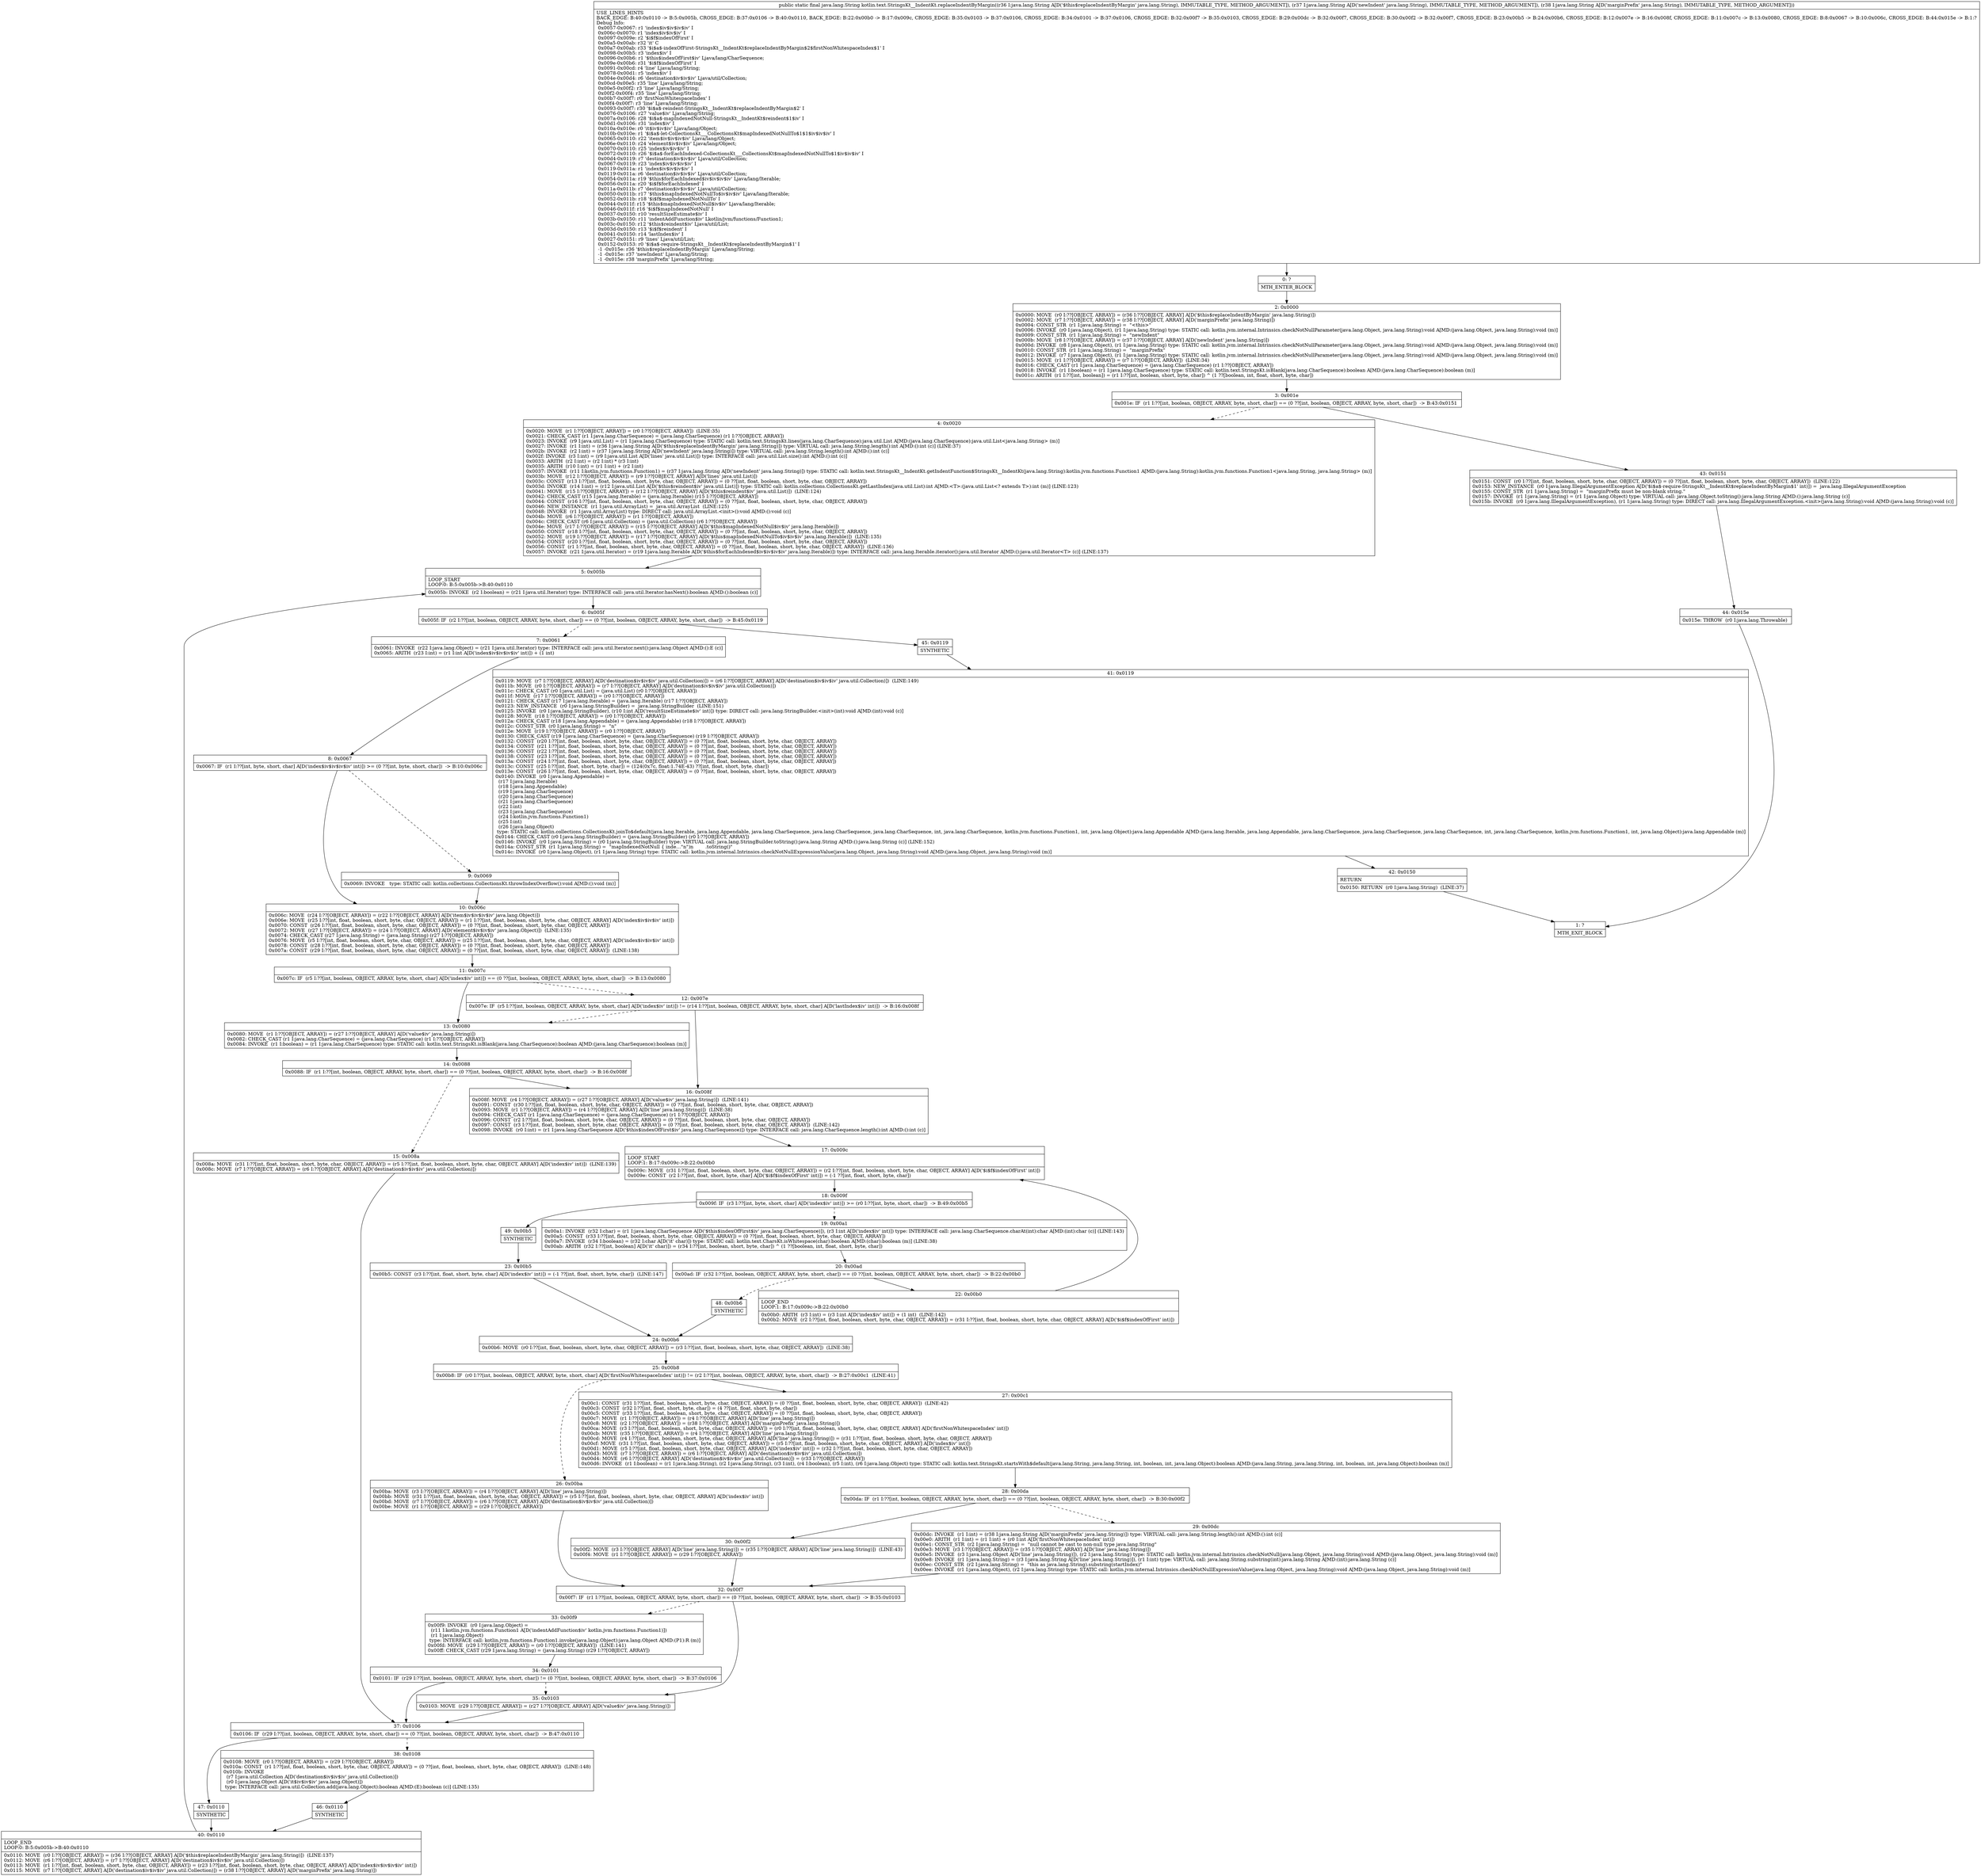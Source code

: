 digraph "CFG forkotlin.text.StringsKt__IndentKt.replaceIndentByMargin(Ljava\/lang\/String;Ljava\/lang\/String;Ljava\/lang\/String;)Ljava\/lang\/String;" {
Node_0 [shape=record,label="{0\:\ ?|MTH_ENTER_BLOCK\l}"];
Node_2 [shape=record,label="{2\:\ 0x0000|0x0000: MOVE  (r0 I:??[OBJECT, ARRAY]) = (r36 I:??[OBJECT, ARRAY] A[D('$this$replaceIndentByMargin' java.lang.String)]) \l0x0002: MOVE  (r7 I:??[OBJECT, ARRAY]) = (r38 I:??[OBJECT, ARRAY] A[D('marginPrefix' java.lang.String)]) \l0x0004: CONST_STR  (r1 I:java.lang.String) =  \"\<this\>\" \l0x0006: INVOKE  (r0 I:java.lang.Object), (r1 I:java.lang.String) type: STATIC call: kotlin.jvm.internal.Intrinsics.checkNotNullParameter(java.lang.Object, java.lang.String):void A[MD:(java.lang.Object, java.lang.String):void (m)]\l0x0009: CONST_STR  (r1 I:java.lang.String) =  \"newIndent\" \l0x000b: MOVE  (r8 I:??[OBJECT, ARRAY]) = (r37 I:??[OBJECT, ARRAY] A[D('newIndent' java.lang.String)]) \l0x000d: INVOKE  (r8 I:java.lang.Object), (r1 I:java.lang.String) type: STATIC call: kotlin.jvm.internal.Intrinsics.checkNotNullParameter(java.lang.Object, java.lang.String):void A[MD:(java.lang.Object, java.lang.String):void (m)]\l0x0010: CONST_STR  (r1 I:java.lang.String) =  \"marginPrefix\" \l0x0012: INVOKE  (r7 I:java.lang.Object), (r1 I:java.lang.String) type: STATIC call: kotlin.jvm.internal.Intrinsics.checkNotNullParameter(java.lang.Object, java.lang.String):void A[MD:(java.lang.Object, java.lang.String):void (m)]\l0x0015: MOVE  (r1 I:??[OBJECT, ARRAY]) = (r7 I:??[OBJECT, ARRAY])  (LINE:34)\l0x0016: CHECK_CAST (r1 I:java.lang.CharSequence) = (java.lang.CharSequence) (r1 I:??[OBJECT, ARRAY]) \l0x0018: INVOKE  (r1 I:boolean) = (r1 I:java.lang.CharSequence) type: STATIC call: kotlin.text.StringsKt.isBlank(java.lang.CharSequence):boolean A[MD:(java.lang.CharSequence):boolean (m)]\l0x001c: ARITH  (r1 I:??[int, boolean]) = (r1 I:??[int, boolean, short, byte, char]) ^ (1 ??[boolean, int, float, short, byte, char]) \l}"];
Node_3 [shape=record,label="{3\:\ 0x001e|0x001e: IF  (r1 I:??[int, boolean, OBJECT, ARRAY, byte, short, char]) == (0 ??[int, boolean, OBJECT, ARRAY, byte, short, char])  \-\> B:43:0x0151 \l}"];
Node_4 [shape=record,label="{4\:\ 0x0020|0x0020: MOVE  (r1 I:??[OBJECT, ARRAY]) = (r0 I:??[OBJECT, ARRAY])  (LINE:35)\l0x0021: CHECK_CAST (r1 I:java.lang.CharSequence) = (java.lang.CharSequence) (r1 I:??[OBJECT, ARRAY]) \l0x0023: INVOKE  (r9 I:java.util.List) = (r1 I:java.lang.CharSequence) type: STATIC call: kotlin.text.StringsKt.lines(java.lang.CharSequence):java.util.List A[MD:(java.lang.CharSequence):java.util.List\<java.lang.String\> (m)]\l0x0027: INVOKE  (r1 I:int) = (r36 I:java.lang.String A[D('$this$replaceIndentByMargin' java.lang.String)]) type: VIRTUAL call: java.lang.String.length():int A[MD:():int (c)] (LINE:37)\l0x002b: INVOKE  (r2 I:int) = (r37 I:java.lang.String A[D('newIndent' java.lang.String)]) type: VIRTUAL call: java.lang.String.length():int A[MD:():int (c)]\l0x002f: INVOKE  (r3 I:int) = (r9 I:java.util.List A[D('lines' java.util.List)]) type: INTERFACE call: java.util.List.size():int A[MD:():int (c)]\l0x0033: ARITH  (r2 I:int) = (r2 I:int) * (r3 I:int) \l0x0035: ARITH  (r10 I:int) = (r1 I:int) + (r2 I:int) \l0x0037: INVOKE  (r11 I:kotlin.jvm.functions.Function1) = (r37 I:java.lang.String A[D('newIndent' java.lang.String)]) type: STATIC call: kotlin.text.StringsKt__IndentKt.getIndentFunction$StringsKt__IndentKt(java.lang.String):kotlin.jvm.functions.Function1 A[MD:(java.lang.String):kotlin.jvm.functions.Function1\<java.lang.String, java.lang.String\> (m)]\l0x003b: MOVE  (r12 I:??[OBJECT, ARRAY]) = (r9 I:??[OBJECT, ARRAY] A[D('lines' java.util.List)]) \l0x003c: CONST  (r13 I:??[int, float, boolean, short, byte, char, OBJECT, ARRAY]) = (0 ??[int, float, boolean, short, byte, char, OBJECT, ARRAY]) \l0x003d: INVOKE  (r14 I:int) = (r12 I:java.util.List A[D('$this$reindent$iv' java.util.List)]) type: STATIC call: kotlin.collections.CollectionsKt.getLastIndex(java.util.List):int A[MD:\<T\>:(java.util.List\<? extends T\>):int (m)] (LINE:123)\l0x0041: MOVE  (r15 I:??[OBJECT, ARRAY]) = (r12 I:??[OBJECT, ARRAY] A[D('$this$reindent$iv' java.util.List)])  (LINE:124)\l0x0042: CHECK_CAST (r15 I:java.lang.Iterable) = (java.lang.Iterable) (r15 I:??[OBJECT, ARRAY]) \l0x0044: CONST  (r16 I:??[int, float, boolean, short, byte, char, OBJECT, ARRAY]) = (0 ??[int, float, boolean, short, byte, char, OBJECT, ARRAY]) \l0x0046: NEW_INSTANCE  (r1 I:java.util.ArrayList) =  java.util.ArrayList  (LINE:125)\l0x0048: INVOKE  (r1 I:java.util.ArrayList) type: DIRECT call: java.util.ArrayList.\<init\>():void A[MD:():void (c)]\l0x004b: MOVE  (r6 I:??[OBJECT, ARRAY]) = (r1 I:??[OBJECT, ARRAY]) \l0x004c: CHECK_CAST (r6 I:java.util.Collection) = (java.util.Collection) (r6 I:??[OBJECT, ARRAY]) \l0x004e: MOVE  (r17 I:??[OBJECT, ARRAY]) = (r15 I:??[OBJECT, ARRAY] A[D('$this$mapIndexedNotNull$iv$iv' java.lang.Iterable)]) \l0x0050: CONST  (r18 I:??[int, float, boolean, short, byte, char, OBJECT, ARRAY]) = (0 ??[int, float, boolean, short, byte, char, OBJECT, ARRAY]) \l0x0052: MOVE  (r19 I:??[OBJECT, ARRAY]) = (r17 I:??[OBJECT, ARRAY] A[D('$this$mapIndexedNotNullTo$iv$iv$iv' java.lang.Iterable)])  (LINE:135)\l0x0054: CONST  (r20 I:??[int, float, boolean, short, byte, char, OBJECT, ARRAY]) = (0 ??[int, float, boolean, short, byte, char, OBJECT, ARRAY]) \l0x0056: CONST  (r1 I:??[int, float, boolean, short, byte, char, OBJECT, ARRAY]) = (0 ??[int, float, boolean, short, byte, char, OBJECT, ARRAY])  (LINE:136)\l0x0057: INVOKE  (r21 I:java.util.Iterator) = (r19 I:java.lang.Iterable A[D('$this$forEachIndexed$iv$iv$iv$iv' java.lang.Iterable)]) type: INTERFACE call: java.lang.Iterable.iterator():java.util.Iterator A[MD:():java.util.Iterator\<T\> (c)] (LINE:137)\l}"];
Node_5 [shape=record,label="{5\:\ 0x005b|LOOP_START\lLOOP:0: B:5:0x005b\-\>B:40:0x0110\l|0x005b: INVOKE  (r2 I:boolean) = (r21 I:java.util.Iterator) type: INTERFACE call: java.util.Iterator.hasNext():boolean A[MD:():boolean (c)]\l}"];
Node_6 [shape=record,label="{6\:\ 0x005f|0x005f: IF  (r2 I:??[int, boolean, OBJECT, ARRAY, byte, short, char]) == (0 ??[int, boolean, OBJECT, ARRAY, byte, short, char])  \-\> B:45:0x0119 \l}"];
Node_7 [shape=record,label="{7\:\ 0x0061|0x0061: INVOKE  (r22 I:java.lang.Object) = (r21 I:java.util.Iterator) type: INTERFACE call: java.util.Iterator.next():java.lang.Object A[MD:():E (c)]\l0x0065: ARITH  (r23 I:int) = (r1 I:int A[D('index$iv$iv$iv$iv' int)]) + (1 int) \l}"];
Node_8 [shape=record,label="{8\:\ 0x0067|0x0067: IF  (r1 I:??[int, byte, short, char] A[D('index$iv$iv$iv$iv' int)]) \>= (0 ??[int, byte, short, char])  \-\> B:10:0x006c \l}"];
Node_9 [shape=record,label="{9\:\ 0x0069|0x0069: INVOKE   type: STATIC call: kotlin.collections.CollectionsKt.throwIndexOverflow():void A[MD:():void (m)]\l}"];
Node_10 [shape=record,label="{10\:\ 0x006c|0x006c: MOVE  (r24 I:??[OBJECT, ARRAY]) = (r22 I:??[OBJECT, ARRAY] A[D('item$iv$iv$iv$iv' java.lang.Object)]) \l0x006e: MOVE  (r25 I:??[int, float, boolean, short, byte, char, OBJECT, ARRAY]) = (r1 I:??[int, float, boolean, short, byte, char, OBJECT, ARRAY] A[D('index$iv$iv$iv' int)]) \l0x0070: CONST  (r26 I:??[int, float, boolean, short, byte, char, OBJECT, ARRAY]) = (0 ??[int, float, boolean, short, byte, char, OBJECT, ARRAY]) \l0x0072: MOVE  (r27 I:??[OBJECT, ARRAY]) = (r24 I:??[OBJECT, ARRAY] A[D('element$iv$iv$iv' java.lang.Object)])  (LINE:135)\l0x0074: CHECK_CAST (r27 I:java.lang.String) = (java.lang.String) (r27 I:??[OBJECT, ARRAY]) \l0x0076: MOVE  (r5 I:??[int, float, boolean, short, byte, char, OBJECT, ARRAY]) = (r25 I:??[int, float, boolean, short, byte, char, OBJECT, ARRAY] A[D('index$iv$iv$iv' int)]) \l0x0078: CONST  (r28 I:??[int, float, boolean, short, byte, char, OBJECT, ARRAY]) = (0 ??[int, float, boolean, short, byte, char, OBJECT, ARRAY]) \l0x007a: CONST  (r29 I:??[int, float, boolean, short, byte, char, OBJECT, ARRAY]) = (0 ??[int, float, boolean, short, byte, char, OBJECT, ARRAY])  (LINE:138)\l}"];
Node_11 [shape=record,label="{11\:\ 0x007c|0x007c: IF  (r5 I:??[int, boolean, OBJECT, ARRAY, byte, short, char] A[D('index$iv' int)]) == (0 ??[int, boolean, OBJECT, ARRAY, byte, short, char])  \-\> B:13:0x0080 \l}"];
Node_12 [shape=record,label="{12\:\ 0x007e|0x007e: IF  (r5 I:??[int, boolean, OBJECT, ARRAY, byte, short, char] A[D('index$iv' int)]) != (r14 I:??[int, boolean, OBJECT, ARRAY, byte, short, char] A[D('lastIndex$iv' int)])  \-\> B:16:0x008f \l}"];
Node_16 [shape=record,label="{16\:\ 0x008f|0x008f: MOVE  (r4 I:??[OBJECT, ARRAY]) = (r27 I:??[OBJECT, ARRAY] A[D('value$iv' java.lang.String)])  (LINE:141)\l0x0091: CONST  (r30 I:??[int, float, boolean, short, byte, char, OBJECT, ARRAY]) = (0 ??[int, float, boolean, short, byte, char, OBJECT, ARRAY]) \l0x0093: MOVE  (r1 I:??[OBJECT, ARRAY]) = (r4 I:??[OBJECT, ARRAY] A[D('line' java.lang.String)])  (LINE:38)\l0x0094: CHECK_CAST (r1 I:java.lang.CharSequence) = (java.lang.CharSequence) (r1 I:??[OBJECT, ARRAY]) \l0x0096: CONST  (r2 I:??[int, float, boolean, short, byte, char, OBJECT, ARRAY]) = (0 ??[int, float, boolean, short, byte, char, OBJECT, ARRAY]) \l0x0097: CONST  (r3 I:??[int, float, boolean, short, byte, char, OBJECT, ARRAY]) = (0 ??[int, float, boolean, short, byte, char, OBJECT, ARRAY])  (LINE:142)\l0x0098: INVOKE  (r0 I:int) = (r1 I:java.lang.CharSequence A[D('$this$indexOfFirst$iv' java.lang.CharSequence)]) type: INTERFACE call: java.lang.CharSequence.length():int A[MD:():int (c)]\l}"];
Node_17 [shape=record,label="{17\:\ 0x009c|LOOP_START\lLOOP:1: B:17:0x009c\-\>B:22:0x00b0\l|0x009c: MOVE  (r31 I:??[int, float, boolean, short, byte, char, OBJECT, ARRAY]) = (r2 I:??[int, float, boolean, short, byte, char, OBJECT, ARRAY] A[D('$i$f$indexOfFirst' int)]) \l0x009e: CONST  (r2 I:??[int, float, short, byte, char] A[D('$i$f$indexOfFirst' int)]) = (\-1 ??[int, float, short, byte, char]) \l}"];
Node_18 [shape=record,label="{18\:\ 0x009f|0x009f: IF  (r3 I:??[int, byte, short, char] A[D('index$iv' int)]) \>= (r0 I:??[int, byte, short, char])  \-\> B:49:0x00b5 \l}"];
Node_19 [shape=record,label="{19\:\ 0x00a1|0x00a1: INVOKE  (r32 I:char) = (r1 I:java.lang.CharSequence A[D('$this$indexOfFirst$iv' java.lang.CharSequence)]), (r3 I:int A[D('index$iv' int)]) type: INTERFACE call: java.lang.CharSequence.charAt(int):char A[MD:(int):char (c)] (LINE:143)\l0x00a5: CONST  (r33 I:??[int, float, boolean, short, byte, char, OBJECT, ARRAY]) = (0 ??[int, float, boolean, short, byte, char, OBJECT, ARRAY]) \l0x00a7: INVOKE  (r34 I:boolean) = (r32 I:char A[D('it' char)]) type: STATIC call: kotlin.text.CharsKt.isWhitespace(char):boolean A[MD:(char):boolean (m)] (LINE:38)\l0x00ab: ARITH  (r32 I:??[int, boolean] A[D('it' char)]) = (r34 I:??[int, boolean, short, byte, char]) ^ (1 ??[boolean, int, float, short, byte, char]) \l}"];
Node_20 [shape=record,label="{20\:\ 0x00ad|0x00ad: IF  (r32 I:??[int, boolean, OBJECT, ARRAY, byte, short, char]) == (0 ??[int, boolean, OBJECT, ARRAY, byte, short, char])  \-\> B:22:0x00b0 \l}"];
Node_22 [shape=record,label="{22\:\ 0x00b0|LOOP_END\lLOOP:1: B:17:0x009c\-\>B:22:0x00b0\l|0x00b0: ARITH  (r3 I:int) = (r3 I:int A[D('index$iv' int)]) + (1 int)  (LINE:142)\l0x00b2: MOVE  (r2 I:??[int, float, boolean, short, byte, char, OBJECT, ARRAY]) = (r31 I:??[int, float, boolean, short, byte, char, OBJECT, ARRAY] A[D('$i$f$indexOfFirst' int)]) \l}"];
Node_48 [shape=record,label="{48\:\ 0x00b6|SYNTHETIC\l}"];
Node_24 [shape=record,label="{24\:\ 0x00b6|0x00b6: MOVE  (r0 I:??[int, float, boolean, short, byte, char, OBJECT, ARRAY]) = (r3 I:??[int, float, boolean, short, byte, char, OBJECT, ARRAY])  (LINE:38)\l}"];
Node_25 [shape=record,label="{25\:\ 0x00b8|0x00b8: IF  (r0 I:??[int, boolean, OBJECT, ARRAY, byte, short, char] A[D('firstNonWhitespaceIndex' int)]) != (r2 I:??[int, boolean, OBJECT, ARRAY, byte, short, char])  \-\> B:27:0x00c1  (LINE:41)\l}"];
Node_26 [shape=record,label="{26\:\ 0x00ba|0x00ba: MOVE  (r3 I:??[OBJECT, ARRAY]) = (r4 I:??[OBJECT, ARRAY] A[D('line' java.lang.String)]) \l0x00bb: MOVE  (r31 I:??[int, float, boolean, short, byte, char, OBJECT, ARRAY]) = (r5 I:??[int, float, boolean, short, byte, char, OBJECT, ARRAY] A[D('index$iv' int)]) \l0x00bd: MOVE  (r7 I:??[OBJECT, ARRAY]) = (r6 I:??[OBJECT, ARRAY] A[D('destination$iv$iv$iv' java.util.Collection)]) \l0x00be: MOVE  (r1 I:??[OBJECT, ARRAY]) = (r29 I:??[OBJECT, ARRAY]) \l}"];
Node_32 [shape=record,label="{32\:\ 0x00f7|0x00f7: IF  (r1 I:??[int, boolean, OBJECT, ARRAY, byte, short, char]) == (0 ??[int, boolean, OBJECT, ARRAY, byte, short, char])  \-\> B:35:0x0103 \l}"];
Node_33 [shape=record,label="{33\:\ 0x00f9|0x00f9: INVOKE  (r0 I:java.lang.Object) = \l  (r11 I:kotlin.jvm.functions.Function1 A[D('indentAddFunction$iv' kotlin.jvm.functions.Function1)])\l  (r1 I:java.lang.Object)\l type: INTERFACE call: kotlin.jvm.functions.Function1.invoke(java.lang.Object):java.lang.Object A[MD:(P1):R (m)]\l0x00fd: MOVE  (r29 I:??[OBJECT, ARRAY]) = (r0 I:??[OBJECT, ARRAY])  (LINE:141)\l0x00ff: CHECK_CAST (r29 I:java.lang.String) = (java.lang.String) (r29 I:??[OBJECT, ARRAY]) \l}"];
Node_34 [shape=record,label="{34\:\ 0x0101|0x0101: IF  (r29 I:??[int, boolean, OBJECT, ARRAY, byte, short, char]) != (0 ??[int, boolean, OBJECT, ARRAY, byte, short, char])  \-\> B:37:0x0106 \l}"];
Node_37 [shape=record,label="{37\:\ 0x0106|0x0106: IF  (r29 I:??[int, boolean, OBJECT, ARRAY, byte, short, char]) == (0 ??[int, boolean, OBJECT, ARRAY, byte, short, char])  \-\> B:47:0x0110 \l}"];
Node_38 [shape=record,label="{38\:\ 0x0108|0x0108: MOVE  (r0 I:??[OBJECT, ARRAY]) = (r29 I:??[OBJECT, ARRAY]) \l0x010a: CONST  (r1 I:??[int, float, boolean, short, byte, char, OBJECT, ARRAY]) = (0 ??[int, float, boolean, short, byte, char, OBJECT, ARRAY])  (LINE:148)\l0x010b: INVOKE  \l  (r7 I:java.util.Collection A[D('destination$iv$iv$iv' java.util.Collection)])\l  (r0 I:java.lang.Object A[D('it$iv$iv$iv' java.lang.Object)])\l type: INTERFACE call: java.util.Collection.add(java.lang.Object):boolean A[MD:(E):boolean (c)] (LINE:135)\l}"];
Node_46 [shape=record,label="{46\:\ 0x0110|SYNTHETIC\l}"];
Node_40 [shape=record,label="{40\:\ 0x0110|LOOP_END\lLOOP:0: B:5:0x005b\-\>B:40:0x0110\l|0x0110: MOVE  (r0 I:??[OBJECT, ARRAY]) = (r36 I:??[OBJECT, ARRAY] A[D('$this$replaceIndentByMargin' java.lang.String)])  (LINE:137)\l0x0112: MOVE  (r6 I:??[OBJECT, ARRAY]) = (r7 I:??[OBJECT, ARRAY] A[D('destination$iv$iv$iv' java.util.Collection)]) \l0x0113: MOVE  (r1 I:??[int, float, boolean, short, byte, char, OBJECT, ARRAY]) = (r23 I:??[int, float, boolean, short, byte, char, OBJECT, ARRAY] A[D('index$iv$iv$iv$iv' int)]) \l0x0115: MOVE  (r7 I:??[OBJECT, ARRAY] A[D('destination$iv$iv$iv' java.util.Collection)]) = (r38 I:??[OBJECT, ARRAY] A[D('marginPrefix' java.lang.String)]) \l}"];
Node_47 [shape=record,label="{47\:\ 0x0110|SYNTHETIC\l}"];
Node_35 [shape=record,label="{35\:\ 0x0103|0x0103: MOVE  (r29 I:??[OBJECT, ARRAY]) = (r27 I:??[OBJECT, ARRAY] A[D('value$iv' java.lang.String)]) \l}"];
Node_27 [shape=record,label="{27\:\ 0x00c1|0x00c1: CONST  (r31 I:??[int, float, boolean, short, byte, char, OBJECT, ARRAY]) = (0 ??[int, float, boolean, short, byte, char, OBJECT, ARRAY])  (LINE:42)\l0x00c3: CONST  (r32 I:??[int, float, short, byte, char]) = (4 ??[int, float, short, byte, char]) \l0x00c5: CONST  (r33 I:??[int, float, boolean, short, byte, char, OBJECT, ARRAY]) = (0 ??[int, float, boolean, short, byte, char, OBJECT, ARRAY]) \l0x00c7: MOVE  (r1 I:??[OBJECT, ARRAY]) = (r4 I:??[OBJECT, ARRAY] A[D('line' java.lang.String)]) \l0x00c8: MOVE  (r2 I:??[OBJECT, ARRAY]) = (r38 I:??[OBJECT, ARRAY] A[D('marginPrefix' java.lang.String)]) \l0x00ca: MOVE  (r3 I:??[int, float, boolean, short, byte, char, OBJECT, ARRAY]) = (r0 I:??[int, float, boolean, short, byte, char, OBJECT, ARRAY] A[D('firstNonWhitespaceIndex' int)]) \l0x00cb: MOVE  (r35 I:??[OBJECT, ARRAY]) = (r4 I:??[OBJECT, ARRAY] A[D('line' java.lang.String)]) \l0x00cd: MOVE  (r4 I:??[int, float, boolean, short, byte, char, OBJECT, ARRAY] A[D('line' java.lang.String)]) = (r31 I:??[int, float, boolean, short, byte, char, OBJECT, ARRAY]) \l0x00cf: MOVE  (r31 I:??[int, float, boolean, short, byte, char, OBJECT, ARRAY]) = (r5 I:??[int, float, boolean, short, byte, char, OBJECT, ARRAY] A[D('index$iv' int)]) \l0x00d1: MOVE  (r5 I:??[int, float, boolean, short, byte, char, OBJECT, ARRAY] A[D('index$iv' int)]) = (r32 I:??[int, float, boolean, short, byte, char, OBJECT, ARRAY]) \l0x00d3: MOVE  (r7 I:??[OBJECT, ARRAY]) = (r6 I:??[OBJECT, ARRAY] A[D('destination$iv$iv$iv' java.util.Collection)]) \l0x00d4: MOVE  (r6 I:??[OBJECT, ARRAY] A[D('destination$iv$iv$iv' java.util.Collection)]) = (r33 I:??[OBJECT, ARRAY]) \l0x00d6: INVOKE  (r1 I:boolean) = (r1 I:java.lang.String), (r2 I:java.lang.String), (r3 I:int), (r4 I:boolean), (r5 I:int), (r6 I:java.lang.Object) type: STATIC call: kotlin.text.StringsKt.startsWith$default(java.lang.String, java.lang.String, int, boolean, int, java.lang.Object):boolean A[MD:(java.lang.String, java.lang.String, int, boolean, int, java.lang.Object):boolean (m)]\l}"];
Node_28 [shape=record,label="{28\:\ 0x00da|0x00da: IF  (r1 I:??[int, boolean, OBJECT, ARRAY, byte, short, char]) == (0 ??[int, boolean, OBJECT, ARRAY, byte, short, char])  \-\> B:30:0x00f2 \l}"];
Node_29 [shape=record,label="{29\:\ 0x00dc|0x00dc: INVOKE  (r1 I:int) = (r38 I:java.lang.String A[D('marginPrefix' java.lang.String)]) type: VIRTUAL call: java.lang.String.length():int A[MD:():int (c)]\l0x00e0: ARITH  (r1 I:int) = (r1 I:int) + (r0 I:int A[D('firstNonWhitespaceIndex' int)]) \l0x00e1: CONST_STR  (r2 I:java.lang.String) =  \"null cannot be cast to non\-null type java.lang.String\" \l0x00e3: MOVE  (r3 I:??[OBJECT, ARRAY]) = (r35 I:??[OBJECT, ARRAY] A[D('line' java.lang.String)]) \l0x00e5: INVOKE  (r3 I:java.lang.Object A[D('line' java.lang.String)]), (r2 I:java.lang.String) type: STATIC call: kotlin.jvm.internal.Intrinsics.checkNotNull(java.lang.Object, java.lang.String):void A[MD:(java.lang.Object, java.lang.String):void (m)]\l0x00e8: INVOKE  (r1 I:java.lang.String) = (r3 I:java.lang.String A[D('line' java.lang.String)]), (r1 I:int) type: VIRTUAL call: java.lang.String.substring(int):java.lang.String A[MD:(int):java.lang.String (c)]\l0x00ec: CONST_STR  (r2 I:java.lang.String) =  \"this as java.lang.String).substring(startIndex)\" \l0x00ee: INVOKE  (r1 I:java.lang.Object), (r2 I:java.lang.String) type: STATIC call: kotlin.jvm.internal.Intrinsics.checkNotNullExpressionValue(java.lang.Object, java.lang.String):void A[MD:(java.lang.Object, java.lang.String):void (m)]\l}"];
Node_30 [shape=record,label="{30\:\ 0x00f2|0x00f2: MOVE  (r3 I:??[OBJECT, ARRAY] A[D('line' java.lang.String)]) = (r35 I:??[OBJECT, ARRAY] A[D('line' java.lang.String)])  (LINE:43)\l0x00f4: MOVE  (r1 I:??[OBJECT, ARRAY]) = (r29 I:??[OBJECT, ARRAY]) \l}"];
Node_49 [shape=record,label="{49\:\ 0x00b5|SYNTHETIC\l}"];
Node_23 [shape=record,label="{23\:\ 0x00b5|0x00b5: CONST  (r3 I:??[int, float, short, byte, char] A[D('index$iv' int)]) = (\-1 ??[int, float, short, byte, char])  (LINE:147)\l}"];
Node_13 [shape=record,label="{13\:\ 0x0080|0x0080: MOVE  (r1 I:??[OBJECT, ARRAY]) = (r27 I:??[OBJECT, ARRAY] A[D('value$iv' java.lang.String)]) \l0x0082: CHECK_CAST (r1 I:java.lang.CharSequence) = (java.lang.CharSequence) (r1 I:??[OBJECT, ARRAY]) \l0x0084: INVOKE  (r1 I:boolean) = (r1 I:java.lang.CharSequence) type: STATIC call: kotlin.text.StringsKt.isBlank(java.lang.CharSequence):boolean A[MD:(java.lang.CharSequence):boolean (m)]\l}"];
Node_14 [shape=record,label="{14\:\ 0x0088|0x0088: IF  (r1 I:??[int, boolean, OBJECT, ARRAY, byte, short, char]) == (0 ??[int, boolean, OBJECT, ARRAY, byte, short, char])  \-\> B:16:0x008f \l}"];
Node_15 [shape=record,label="{15\:\ 0x008a|0x008a: MOVE  (r31 I:??[int, float, boolean, short, byte, char, OBJECT, ARRAY]) = (r5 I:??[int, float, boolean, short, byte, char, OBJECT, ARRAY] A[D('index$iv' int)])  (LINE:139)\l0x008c: MOVE  (r7 I:??[OBJECT, ARRAY]) = (r6 I:??[OBJECT, ARRAY] A[D('destination$iv$iv$iv' java.util.Collection)]) \l}"];
Node_45 [shape=record,label="{45\:\ 0x0119|SYNTHETIC\l}"];
Node_41 [shape=record,label="{41\:\ 0x0119|0x0119: MOVE  (r7 I:??[OBJECT, ARRAY] A[D('destination$iv$iv$iv' java.util.Collection)]) = (r6 I:??[OBJECT, ARRAY] A[D('destination$iv$iv$iv' java.util.Collection)])  (LINE:149)\l0x011b: MOVE  (r0 I:??[OBJECT, ARRAY]) = (r7 I:??[OBJECT, ARRAY] A[D('destination$iv$iv$iv' java.util.Collection)]) \l0x011c: CHECK_CAST (r0 I:java.util.List) = (java.util.List) (r0 I:??[OBJECT, ARRAY]) \l0x011f: MOVE  (r17 I:??[OBJECT, ARRAY]) = (r0 I:??[OBJECT, ARRAY]) \l0x0121: CHECK_CAST (r17 I:java.lang.Iterable) = (java.lang.Iterable) (r17 I:??[OBJECT, ARRAY]) \l0x0123: NEW_INSTANCE  (r0 I:java.lang.StringBuilder) =  java.lang.StringBuilder  (LINE:151)\l0x0125: INVOKE  (r0 I:java.lang.StringBuilder), (r10 I:int A[D('resultSizeEstimate$iv' int)]) type: DIRECT call: java.lang.StringBuilder.\<init\>(int):void A[MD:(int):void (c)]\l0x0128: MOVE  (r18 I:??[OBJECT, ARRAY]) = (r0 I:??[OBJECT, ARRAY]) \l0x012a: CHECK_CAST (r18 I:java.lang.Appendable) = (java.lang.Appendable) (r18 I:??[OBJECT, ARRAY]) \l0x012c: CONST_STR  (r0 I:java.lang.String) =  \"n\" \l0x012e: MOVE  (r19 I:??[OBJECT, ARRAY]) = (r0 I:??[OBJECT, ARRAY]) \l0x0130: CHECK_CAST (r19 I:java.lang.CharSequence) = (java.lang.CharSequence) (r19 I:??[OBJECT, ARRAY]) \l0x0132: CONST  (r20 I:??[int, float, boolean, short, byte, char, OBJECT, ARRAY]) = (0 ??[int, float, boolean, short, byte, char, OBJECT, ARRAY]) \l0x0134: CONST  (r21 I:??[int, float, boolean, short, byte, char, OBJECT, ARRAY]) = (0 ??[int, float, boolean, short, byte, char, OBJECT, ARRAY]) \l0x0136: CONST  (r22 I:??[int, float, boolean, short, byte, char, OBJECT, ARRAY]) = (0 ??[int, float, boolean, short, byte, char, OBJECT, ARRAY]) \l0x0138: CONST  (r23 I:??[int, float, boolean, short, byte, char, OBJECT, ARRAY]) = (0 ??[int, float, boolean, short, byte, char, OBJECT, ARRAY]) \l0x013a: CONST  (r24 I:??[int, float, boolean, short, byte, char, OBJECT, ARRAY]) = (0 ??[int, float, boolean, short, byte, char, OBJECT, ARRAY]) \l0x013c: CONST  (r25 I:??[int, float, short, byte, char]) = (124(0x7c, float:1.74E\-43) ??[int, float, short, byte, char]) \l0x013e: CONST  (r26 I:??[int, float, boolean, short, byte, char, OBJECT, ARRAY]) = (0 ??[int, float, boolean, short, byte, char, OBJECT, ARRAY]) \l0x0140: INVOKE  (r0 I:java.lang.Appendable) = \l  (r17 I:java.lang.Iterable)\l  (r18 I:java.lang.Appendable)\l  (r19 I:java.lang.CharSequence)\l  (r20 I:java.lang.CharSequence)\l  (r21 I:java.lang.CharSequence)\l  (r22 I:int)\l  (r23 I:java.lang.CharSequence)\l  (r24 I:kotlin.jvm.functions.Function1)\l  (r25 I:int)\l  (r26 I:java.lang.Object)\l type: STATIC call: kotlin.collections.CollectionsKt.joinTo$default(java.lang.Iterable, java.lang.Appendable, java.lang.CharSequence, java.lang.CharSequence, java.lang.CharSequence, int, java.lang.CharSequence, kotlin.jvm.functions.Function1, int, java.lang.Object):java.lang.Appendable A[MD:(java.lang.Iterable, java.lang.Appendable, java.lang.CharSequence, java.lang.CharSequence, java.lang.CharSequence, int, java.lang.CharSequence, kotlin.jvm.functions.Function1, int, java.lang.Object):java.lang.Appendable (m)]\l0x0144: CHECK_CAST (r0 I:java.lang.StringBuilder) = (java.lang.StringBuilder) (r0 I:??[OBJECT, ARRAY]) \l0x0146: INVOKE  (r0 I:java.lang.String) = (r0 I:java.lang.StringBuilder) type: VIRTUAL call: java.lang.StringBuilder.toString():java.lang.String A[MD:():java.lang.String (c)] (LINE:152)\l0x014a: CONST_STR  (r1 I:java.lang.String) =  \"mapIndexedNotNull \{ inde…\"n\")n        .toString()\" \l0x014c: INVOKE  (r0 I:java.lang.Object), (r1 I:java.lang.String) type: STATIC call: kotlin.jvm.internal.Intrinsics.checkNotNullExpressionValue(java.lang.Object, java.lang.String):void A[MD:(java.lang.Object, java.lang.String):void (m)]\l}"];
Node_42 [shape=record,label="{42\:\ 0x0150|RETURN\l|0x0150: RETURN  (r0 I:java.lang.String)  (LINE:37)\l}"];
Node_1 [shape=record,label="{1\:\ ?|MTH_EXIT_BLOCK\l}"];
Node_43 [shape=record,label="{43\:\ 0x0151|0x0151: CONST  (r0 I:??[int, float, boolean, short, byte, char, OBJECT, ARRAY]) = (0 ??[int, float, boolean, short, byte, char, OBJECT, ARRAY])  (LINE:122)\l0x0153: NEW_INSTANCE  (r0 I:java.lang.IllegalArgumentException A[D('$i$a$\-require\-StringsKt__IndentKt$replaceIndentByMargin$1' int)]) =  java.lang.IllegalArgumentException \l0x0155: CONST_STR  (r1 I:java.lang.String) =  \"marginPrefix must be non\-blank string.\" \l0x0157: INVOKE  (r1 I:java.lang.String) = (r1 I:java.lang.Object) type: VIRTUAL call: java.lang.Object.toString():java.lang.String A[MD:():java.lang.String (c)]\l0x015b: INVOKE  (r0 I:java.lang.IllegalArgumentException), (r1 I:java.lang.String) type: DIRECT call: java.lang.IllegalArgumentException.\<init\>(java.lang.String):void A[MD:(java.lang.String):void (c)]\l}"];
Node_44 [shape=record,label="{44\:\ 0x015e|0x015e: THROW  (r0 I:java.lang.Throwable) \l}"];
MethodNode[shape=record,label="{public static final java.lang.String kotlin.text.StringsKt__IndentKt.replaceIndentByMargin((r36 I:java.lang.String A[D('$this$replaceIndentByMargin' java.lang.String), IMMUTABLE_TYPE, METHOD_ARGUMENT]), (r37 I:java.lang.String A[D('newIndent' java.lang.String), IMMUTABLE_TYPE, METHOD_ARGUMENT]), (r38 I:java.lang.String A[D('marginPrefix' java.lang.String), IMMUTABLE_TYPE, METHOD_ARGUMENT]))  | USE_LINES_HINTS\lBACK_EDGE: B:40:0x0110 \-\> B:5:0x005b, CROSS_EDGE: B:37:0x0106 \-\> B:40:0x0110, BACK_EDGE: B:22:0x00b0 \-\> B:17:0x009c, CROSS_EDGE: B:35:0x0103 \-\> B:37:0x0106, CROSS_EDGE: B:34:0x0101 \-\> B:37:0x0106, CROSS_EDGE: B:32:0x00f7 \-\> B:35:0x0103, CROSS_EDGE: B:29:0x00dc \-\> B:32:0x00f7, CROSS_EDGE: B:30:0x00f2 \-\> B:32:0x00f7, CROSS_EDGE: B:23:0x00b5 \-\> B:24:0x00b6, CROSS_EDGE: B:12:0x007e \-\> B:16:0x008f, CROSS_EDGE: B:11:0x007c \-\> B:13:0x0080, CROSS_EDGE: B:8:0x0067 \-\> B:10:0x006c, CROSS_EDGE: B:44:0x015e \-\> B:1:?\lDebug Info:\l  0x0057\-0x0067: r1 'index$iv$iv$iv$iv' I\l  0x006c\-0x0070: r1 'index$iv$iv$iv' I\l  0x0097\-0x009e: r2 '$i$f$indexOfFirst' I\l  0x00a5\-0x00ab: r32 'it' C\l  0x00a7\-0x00ab: r33 '$i$a$\-indexOfFirst\-StringsKt__IndentKt$replaceIndentByMargin$2$firstNonWhitespaceIndex$1' I\l  0x0098\-0x00b5: r3 'index$iv' I\l  0x0096\-0x00b6: r1 '$this$indexOfFirst$iv' Ljava\/lang\/CharSequence;\l  0x009e\-0x00b6: r31 '$i$f$indexOfFirst' I\l  0x0091\-0x00cd: r4 'line' Ljava\/lang\/String;\l  0x0078\-0x00d1: r5 'index$iv' I\l  0x004e\-0x00d4: r6 'destination$iv$iv$iv' Ljava\/util\/Collection;\l  0x00cd\-0x00e5: r35 'line' Ljava\/lang\/String;\l  0x00e5\-0x00f2: r3 'line' Ljava\/lang\/String;\l  0x00f2\-0x00f4: r35 'line' Ljava\/lang\/String;\l  0x00b7\-0x00f7: r0 'firstNonWhitespaceIndex' I\l  0x00f4\-0x00f7: r3 'line' Ljava\/lang\/String;\l  0x0093\-0x00f7: r30 '$i$a$\-reindent\-StringsKt__IndentKt$replaceIndentByMargin$2' I\l  0x0076\-0x0106: r27 'value$iv' Ljava\/lang\/String;\l  0x007a\-0x0106: r28 '$i$a$\-mapIndexedNotNull\-StringsKt__IndentKt$reindent$1$iv' I\l  0x00d1\-0x0106: r31 'index$iv' I\l  0x010a\-0x010e: r0 'it$iv$iv$iv' Ljava\/lang\/Object;\l  0x010b\-0x010e: r1 '$i$a$\-let\-CollectionsKt___CollectionsKt$mapIndexedNotNullTo$1$1$iv$iv$iv' I\l  0x0065\-0x0110: r22 'item$iv$iv$iv$iv' Ljava\/lang\/Object;\l  0x006e\-0x0110: r24 'element$iv$iv$iv' Ljava\/lang\/Object;\l  0x0070\-0x0110: r25 'index$iv$iv$iv' I\l  0x0072\-0x0110: r26 '$i$a$\-forEachIndexed\-CollectionsKt___CollectionsKt$mapIndexedNotNullTo$1$iv$iv$iv' I\l  0x00d4\-0x0119: r7 'destination$iv$iv$iv' Ljava\/util\/Collection;\l  0x0067\-0x0119: r23 'index$iv$iv$iv$iv' I\l  0x0119\-0x011a: r1 'index$iv$iv$iv$iv' I\l  0x0119\-0x011a: r6 'destination$iv$iv$iv' Ljava\/util\/Collection;\l  0x0054\-0x011a: r19 '$this$forEachIndexed$iv$iv$iv$iv' Ljava\/lang\/Iterable;\l  0x0056\-0x011a: r20 '$i$f$forEachIndexed' I\l  0x011a\-0x011b: r7 'destination$iv$iv$iv' Ljava\/util\/Collection;\l  0x0050\-0x011b: r17 '$this$mapIndexedNotNullTo$iv$iv$iv' Ljava\/lang\/Iterable;\l  0x0052\-0x011b: r18 '$i$f$mapIndexedNotNullTo' I\l  0x0044\-0x011f: r15 '$this$mapIndexedNotNull$iv$iv' Ljava\/lang\/Iterable;\l  0x0046\-0x011f: r16 '$i$f$mapIndexedNotNull' I\l  0x0037\-0x0150: r10 'resultSizeEstimate$iv' I\l  0x003b\-0x0150: r11 'indentAddFunction$iv' Lkotlin\/jvm\/functions\/Function1;\l  0x003c\-0x0150: r12 '$this$reindent$iv' Ljava\/util\/List;\l  0x003d\-0x0150: r13 '$i$f$reindent' I\l  0x0041\-0x0150: r14 'lastIndex$iv' I\l  0x0027\-0x0151: r9 'lines' Ljava\/util\/List;\l  0x0152\-0x0153: r0 '$i$a$\-require\-StringsKt__IndentKt$replaceIndentByMargin$1' I\l  \-1 \-0x015e: r36 '$this$replaceIndentByMargin' Ljava\/lang\/String;\l  \-1 \-0x015e: r37 'newIndent' Ljava\/lang\/String;\l  \-1 \-0x015e: r38 'marginPrefix' Ljava\/lang\/String;\l}"];
MethodNode -> Node_0;Node_0 -> Node_2;
Node_2 -> Node_3;
Node_3 -> Node_4[style=dashed];
Node_3 -> Node_43;
Node_4 -> Node_5;
Node_5 -> Node_6;
Node_6 -> Node_7[style=dashed];
Node_6 -> Node_45;
Node_7 -> Node_8;
Node_8 -> Node_9[style=dashed];
Node_8 -> Node_10;
Node_9 -> Node_10;
Node_10 -> Node_11;
Node_11 -> Node_12[style=dashed];
Node_11 -> Node_13;
Node_12 -> Node_13[style=dashed];
Node_12 -> Node_16;
Node_16 -> Node_17;
Node_17 -> Node_18;
Node_18 -> Node_19[style=dashed];
Node_18 -> Node_49;
Node_19 -> Node_20;
Node_20 -> Node_22;
Node_20 -> Node_48[style=dashed];
Node_22 -> Node_17;
Node_48 -> Node_24;
Node_24 -> Node_25;
Node_25 -> Node_26[style=dashed];
Node_25 -> Node_27;
Node_26 -> Node_32;
Node_32 -> Node_33[style=dashed];
Node_32 -> Node_35;
Node_33 -> Node_34;
Node_34 -> Node_35[style=dashed];
Node_34 -> Node_37;
Node_37 -> Node_38[style=dashed];
Node_37 -> Node_47;
Node_38 -> Node_46;
Node_46 -> Node_40;
Node_40 -> Node_5;
Node_47 -> Node_40;
Node_35 -> Node_37;
Node_27 -> Node_28;
Node_28 -> Node_29[style=dashed];
Node_28 -> Node_30;
Node_29 -> Node_32;
Node_30 -> Node_32;
Node_49 -> Node_23;
Node_23 -> Node_24;
Node_13 -> Node_14;
Node_14 -> Node_15[style=dashed];
Node_14 -> Node_16;
Node_15 -> Node_37;
Node_45 -> Node_41;
Node_41 -> Node_42;
Node_42 -> Node_1;
Node_43 -> Node_44;
Node_44 -> Node_1;
}

